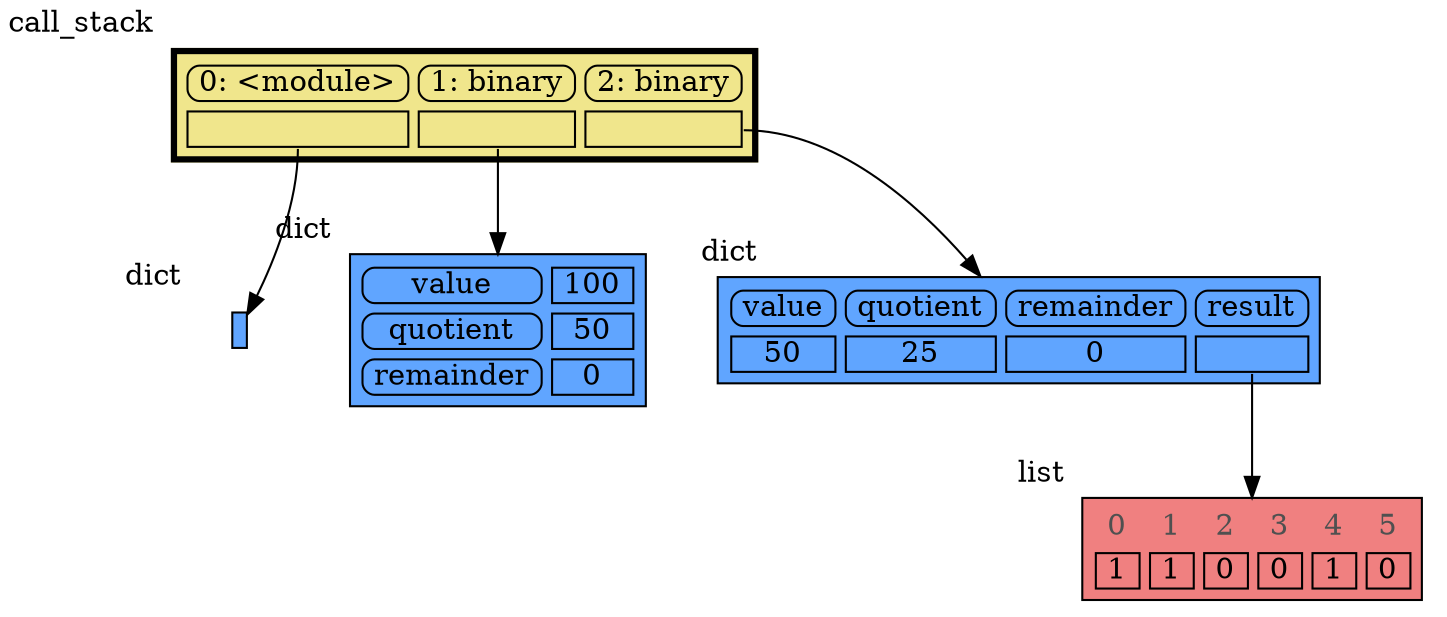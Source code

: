 digraph memory_graph {
	node [shape=plaintext]
	node133523297871872 [label=<
<TABLE BORDER="1" CELLBORDER="1" CELLSPACING="0" CELLPADDING="0" BGCOLOR="#60a5ff" PORT="table">
    <TR><TD BORDER="0"> </TD></TR>
</TABLE>
> xlabel=dict]
	node133523297865344 [label=<
<TABLE BORDER="1" CELLBORDER="1" CELLSPACING="5" CELLPADDING="0" BGCOLOR="#60a5ff" PORT="table">
    <TR><TD BORDER="1" STYLE="ROUNDED"> value </TD><TD BORDER="1"> 100 </TD></TR>
    <TR><TD BORDER="1" STYLE="ROUNDED"> quotient </TD><TD BORDER="1"> 50 </TD></TR>
    <TR><TD BORDER="1" STYLE="ROUNDED"> remainder </TD><TD BORDER="1"> 0 </TD></TR>
</TABLE>
> xlabel=dict]
	node133523297811328 [label=<
<TABLE BORDER="1" CELLBORDER="1" CELLSPACING="5" CELLPADDING="0" BGCOLOR="lightcoral" PORT="table">
    <TR><TD BORDER="0"><font color="#505050">0</font></TD><TD BORDER="0"><font color="#505050">1</font></TD><TD BORDER="0"><font color="#505050">2</font></TD><TD BORDER="0"><font color="#505050">3</font></TD><TD BORDER="0"><font color="#505050">4</font></TD><TD BORDER="0"><font color="#505050">5</font></TD></TR>
    <TR><TD BORDER="1"> 1 </TD><TD BORDER="1"> 1 </TD><TD BORDER="1"> 0 </TD><TD BORDER="1"> 0 </TD><TD BORDER="1"> 1 </TD><TD BORDER="1"> 0 </TD></TR>
</TABLE>
> xlabel=list]
	node133523297502400 [label=<
<TABLE BORDER="1" CELLBORDER="1" CELLSPACING="5" CELLPADDING="0" BGCOLOR="#60a5ff" PORT="table">
    <TR><TD BORDER="1" STYLE="ROUNDED"> value </TD><TD BORDER="1" STYLE="ROUNDED"> quotient </TD><TD BORDER="1" STYLE="ROUNDED"> remainder </TD><TD BORDER="1" STYLE="ROUNDED"> result </TD></TR>
    <TR><TD BORDER="1"> 50 </TD><TD BORDER="1"> 25 </TD><TD BORDER="1"> 0 </TD><TD BORDER="1" PORT="ref0"> </TD></TR>
</TABLE>
> xlabel=dict]
	node133523297502400:ref0 -> node133523297811328:table [style=solid]
	node133523297765808 [label=<
<TABLE BORDER="3" CELLBORDER="1" CELLSPACING="5" CELLPADDING="0" BGCOLOR="khaki" PORT="table">
    <TR><TD BORDER="1" STYLE="ROUNDED"> 0: &lt;module&gt; </TD><TD BORDER="1" STYLE="ROUNDED"> 1: binary </TD><TD BORDER="1" STYLE="ROUNDED"> 2: binary </TD></TR>
    <TR><TD BORDER="1" PORT="ref0"> </TD><TD BORDER="1" PORT="ref1"> </TD><TD BORDER="1" PORT="ref2"> </TD></TR>
</TABLE>
> xlabel=call_stack]
	node133523297765808:ref0 -> node133523297871872:table [style=solid]
	node133523297765808:ref1 -> node133523297865344:table [style=solid]
	node133523297765808:ref2 -> node133523297502400:table [style=solid]
subgraph { rank=same; node133523297871872 -> node133523297865344 -> node133523297502400[weight=10, style=invis]; }
}
